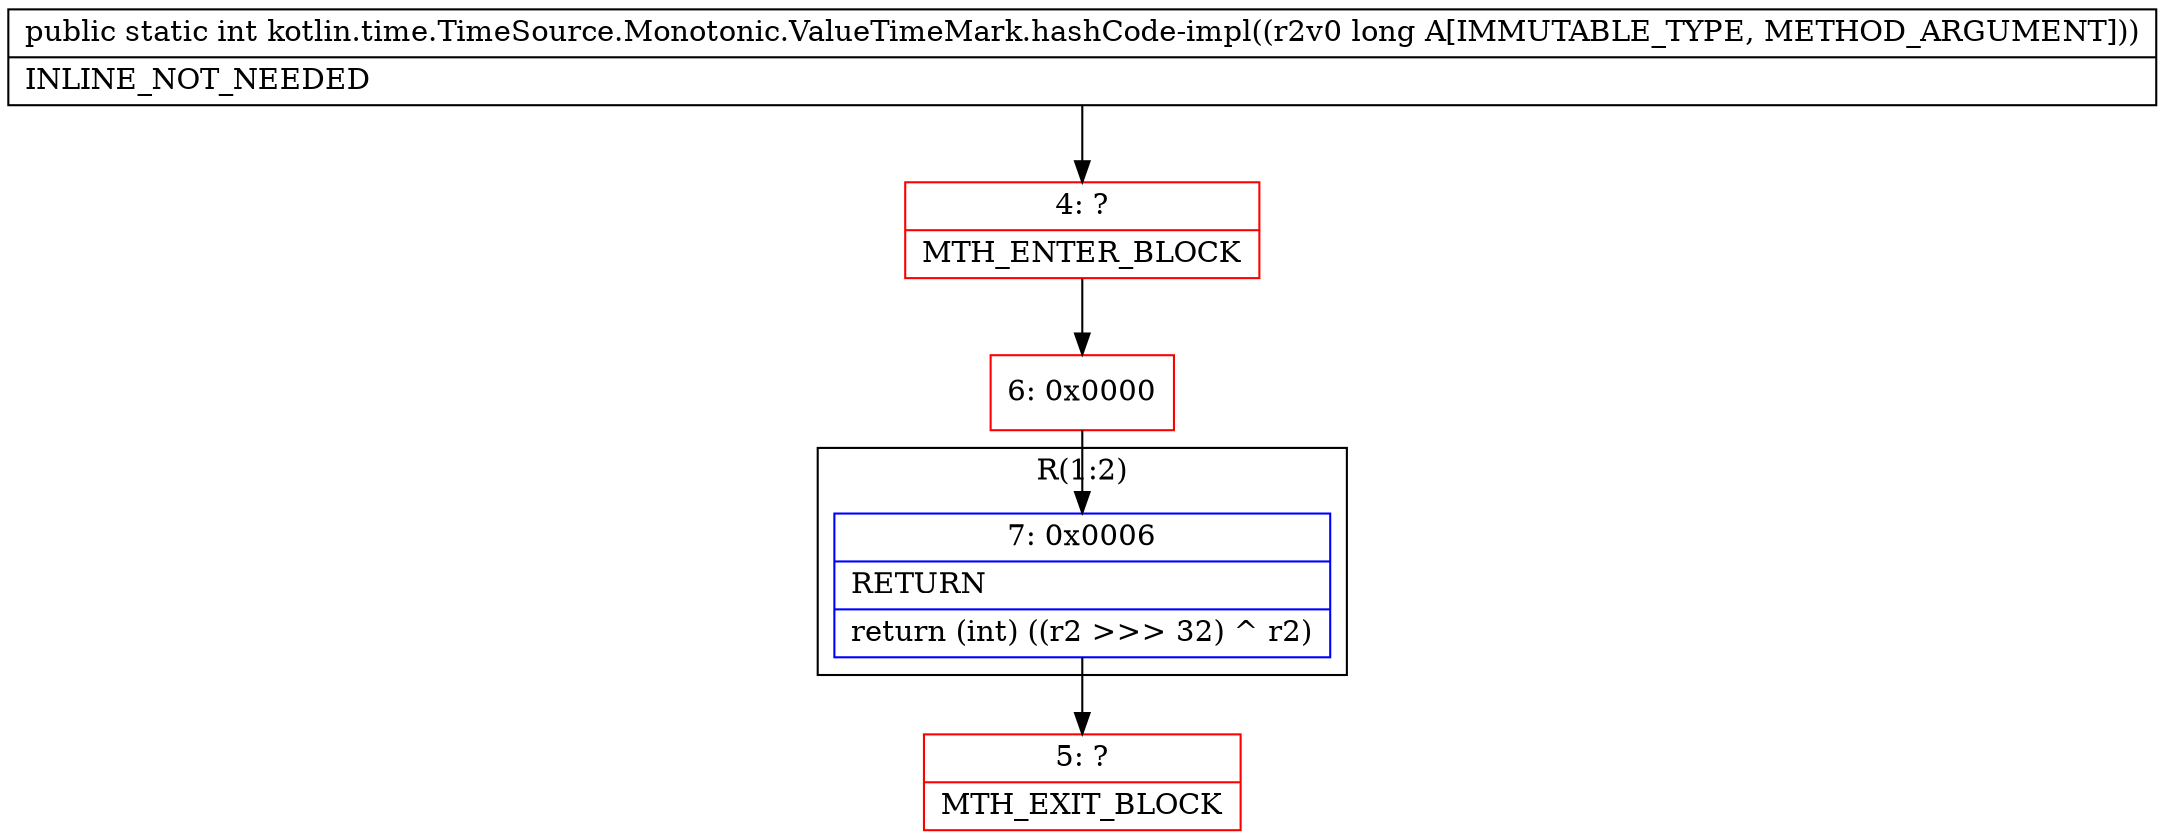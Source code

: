 digraph "CFG forkotlin.time.TimeSource.Monotonic.ValueTimeMark.hashCode\-impl(J)I" {
subgraph cluster_Region_2117233217 {
label = "R(1:2)";
node [shape=record,color=blue];
Node_7 [shape=record,label="{7\:\ 0x0006|RETURN\l|return (int) ((r2 \>\>\> 32) ^ r2)\l}"];
}
Node_4 [shape=record,color=red,label="{4\:\ ?|MTH_ENTER_BLOCK\l}"];
Node_6 [shape=record,color=red,label="{6\:\ 0x0000}"];
Node_5 [shape=record,color=red,label="{5\:\ ?|MTH_EXIT_BLOCK\l}"];
MethodNode[shape=record,label="{public static int kotlin.time.TimeSource.Monotonic.ValueTimeMark.hashCode\-impl((r2v0 long A[IMMUTABLE_TYPE, METHOD_ARGUMENT]))  | INLINE_NOT_NEEDED\l}"];
MethodNode -> Node_4;Node_7 -> Node_5;
Node_4 -> Node_6;
Node_6 -> Node_7;
}

